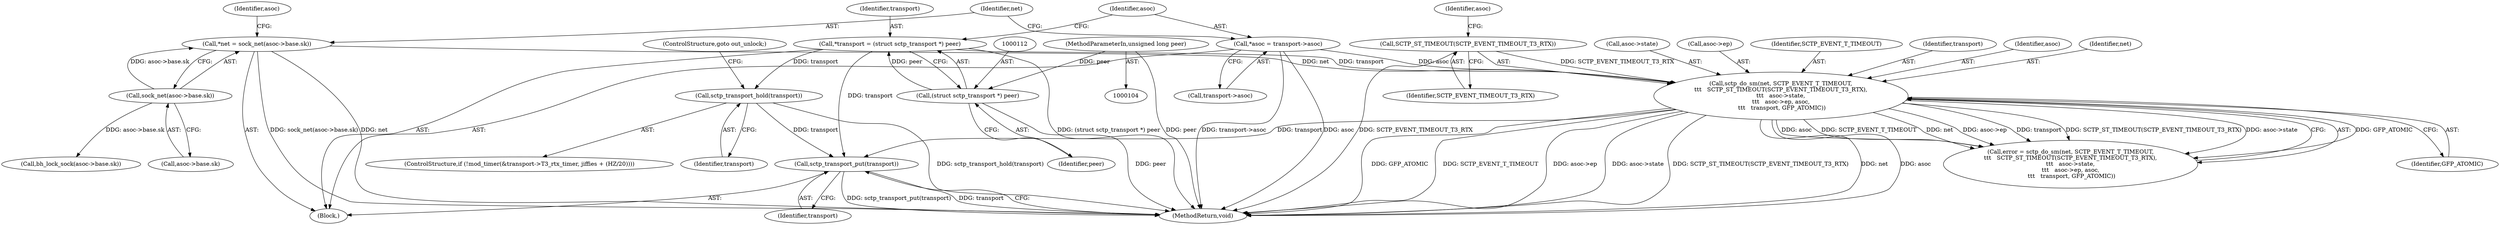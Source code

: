 digraph "1_linux_635682a14427d241bab7bbdeebb48a7d7b91638e_1@pointer" {
"1000201" [label="(Call,sctp_transport_put(transport))"];
"1000158" [label="(Call,sctp_transport_hold(transport))"];
"1000109" [label="(Call,*transport = (struct sctp_transport *) peer)"];
"1000111" [label="(Call,(struct sctp_transport *) peer)"];
"1000105" [label="(MethodParameterIn,unsigned long peer)"];
"1000168" [label="(Call,sctp_do_sm(net, SCTP_EVENT_T_TIMEOUT,\n\t\t\t   SCTP_ST_TIMEOUT(SCTP_EVENT_TIMEOUT_T3_RTX),\n\t\t\t   asoc->state,\n\t\t\t   asoc->ep, asoc,\n \t\t\t   transport, GFP_ATOMIC))"];
"1000121" [label="(Call,*net = sock_net(asoc->base.sk))"];
"1000123" [label="(Call,sock_net(asoc->base.sk))"];
"1000171" [label="(Call,SCTP_ST_TIMEOUT(SCTP_EVENT_TIMEOUT_T3_RTX))"];
"1000115" [label="(Call,*asoc = transport->asoc)"];
"1000116" [label="(Identifier,asoc)"];
"1000173" [label="(Call,asoc->state)"];
"1000124" [label="(Call,asoc->base.sk)"];
"1000168" [label="(Call,sctp_do_sm(net, SCTP_EVENT_T_TIMEOUT,\n\t\t\t   SCTP_ST_TIMEOUT(SCTP_EVENT_TIMEOUT_T3_RTX),\n\t\t\t   asoc->state,\n\t\t\t   asoc->ep, asoc,\n \t\t\t   transport, GFP_ATOMIC))"];
"1000123" [label="(Call,sock_net(asoc->base.sk))"];
"1000203" [label="(MethodReturn,void)"];
"1000166" [label="(Call,error = sctp_do_sm(net, SCTP_EVENT_T_TIMEOUT,\n\t\t\t   SCTP_ST_TIMEOUT(SCTP_EVENT_TIMEOUT_T3_RTX),\n\t\t\t   asoc->state,\n\t\t\t   asoc->ep, asoc,\n \t\t\t   transport, GFP_ATOMIC))"];
"1000115" [label="(Call,*asoc = transport->asoc)"];
"1000174" [label="(Identifier,asoc)"];
"1000159" [label="(Identifier,transport)"];
"1000110" [label="(Identifier,transport)"];
"1000105" [label="(MethodParameterIn,unsigned long peer)"];
"1000129" [label="(Call,bh_lock_sock(asoc->base.sk))"];
"1000171" [label="(Call,SCTP_ST_TIMEOUT(SCTP_EVENT_TIMEOUT_T3_RTX))"];
"1000201" [label="(Call,sctp_transport_put(transport))"];
"1000117" [label="(Call,transport->asoc)"];
"1000176" [label="(Call,asoc->ep)"];
"1000170" [label="(Identifier,SCTP_EVENT_T_TIMEOUT)"];
"1000146" [label="(ControlStructure,if (!mod_timer(&transport->T3_rtx_timer, jiffies + (HZ/20))))"];
"1000106" [label="(Block,)"];
"1000111" [label="(Call,(struct sctp_transport *) peer)"];
"1000121" [label="(Call,*net = sock_net(asoc->base.sk))"];
"1000158" [label="(Call,sctp_transport_hold(transport))"];
"1000180" [label="(Identifier,transport)"];
"1000113" [label="(Identifier,peer)"];
"1000109" [label="(Call,*transport = (struct sctp_transport *) peer)"];
"1000132" [label="(Identifier,asoc)"];
"1000122" [label="(Identifier,net)"];
"1000172" [label="(Identifier,SCTP_EVENT_TIMEOUT_T3_RTX)"];
"1000160" [label="(ControlStructure,goto out_unlock;)"];
"1000179" [label="(Identifier,asoc)"];
"1000202" [label="(Identifier,transport)"];
"1000181" [label="(Identifier,GFP_ATOMIC)"];
"1000169" [label="(Identifier,net)"];
"1000201" -> "1000106"  [label="AST: "];
"1000201" -> "1000202"  [label="CFG: "];
"1000202" -> "1000201"  [label="AST: "];
"1000203" -> "1000201"  [label="CFG: "];
"1000201" -> "1000203"  [label="DDG: sctp_transport_put(transport)"];
"1000201" -> "1000203"  [label="DDG: transport"];
"1000158" -> "1000201"  [label="DDG: transport"];
"1000168" -> "1000201"  [label="DDG: transport"];
"1000109" -> "1000201"  [label="DDG: transport"];
"1000158" -> "1000146"  [label="AST: "];
"1000158" -> "1000159"  [label="CFG: "];
"1000159" -> "1000158"  [label="AST: "];
"1000160" -> "1000158"  [label="CFG: "];
"1000158" -> "1000203"  [label="DDG: sctp_transport_hold(transport)"];
"1000109" -> "1000158"  [label="DDG: transport"];
"1000109" -> "1000106"  [label="AST: "];
"1000109" -> "1000111"  [label="CFG: "];
"1000110" -> "1000109"  [label="AST: "];
"1000111" -> "1000109"  [label="AST: "];
"1000116" -> "1000109"  [label="CFG: "];
"1000109" -> "1000203"  [label="DDG: (struct sctp_transport *) peer"];
"1000111" -> "1000109"  [label="DDG: peer"];
"1000109" -> "1000168"  [label="DDG: transport"];
"1000111" -> "1000113"  [label="CFG: "];
"1000112" -> "1000111"  [label="AST: "];
"1000113" -> "1000111"  [label="AST: "];
"1000111" -> "1000203"  [label="DDG: peer"];
"1000105" -> "1000111"  [label="DDG: peer"];
"1000105" -> "1000104"  [label="AST: "];
"1000105" -> "1000203"  [label="DDG: peer"];
"1000168" -> "1000166"  [label="AST: "];
"1000168" -> "1000181"  [label="CFG: "];
"1000169" -> "1000168"  [label="AST: "];
"1000170" -> "1000168"  [label="AST: "];
"1000171" -> "1000168"  [label="AST: "];
"1000173" -> "1000168"  [label="AST: "];
"1000176" -> "1000168"  [label="AST: "];
"1000179" -> "1000168"  [label="AST: "];
"1000180" -> "1000168"  [label="AST: "];
"1000181" -> "1000168"  [label="AST: "];
"1000166" -> "1000168"  [label="CFG: "];
"1000168" -> "1000203"  [label="DDG: net"];
"1000168" -> "1000203"  [label="DDG: asoc"];
"1000168" -> "1000203"  [label="DDG: GFP_ATOMIC"];
"1000168" -> "1000203"  [label="DDG: SCTP_EVENT_T_TIMEOUT"];
"1000168" -> "1000203"  [label="DDG: asoc->ep"];
"1000168" -> "1000203"  [label="DDG: asoc->state"];
"1000168" -> "1000203"  [label="DDG: SCTP_ST_TIMEOUT(SCTP_EVENT_TIMEOUT_T3_RTX)"];
"1000168" -> "1000166"  [label="DDG: GFP_ATOMIC"];
"1000168" -> "1000166"  [label="DDG: asoc"];
"1000168" -> "1000166"  [label="DDG: SCTP_EVENT_T_TIMEOUT"];
"1000168" -> "1000166"  [label="DDG: net"];
"1000168" -> "1000166"  [label="DDG: asoc->ep"];
"1000168" -> "1000166"  [label="DDG: transport"];
"1000168" -> "1000166"  [label="DDG: SCTP_ST_TIMEOUT(SCTP_EVENT_TIMEOUT_T3_RTX)"];
"1000168" -> "1000166"  [label="DDG: asoc->state"];
"1000121" -> "1000168"  [label="DDG: net"];
"1000171" -> "1000168"  [label="DDG: SCTP_EVENT_TIMEOUT_T3_RTX"];
"1000115" -> "1000168"  [label="DDG: asoc"];
"1000121" -> "1000106"  [label="AST: "];
"1000121" -> "1000123"  [label="CFG: "];
"1000122" -> "1000121"  [label="AST: "];
"1000123" -> "1000121"  [label="AST: "];
"1000132" -> "1000121"  [label="CFG: "];
"1000121" -> "1000203"  [label="DDG: sock_net(asoc->base.sk)"];
"1000121" -> "1000203"  [label="DDG: net"];
"1000123" -> "1000121"  [label="DDG: asoc->base.sk"];
"1000123" -> "1000124"  [label="CFG: "];
"1000124" -> "1000123"  [label="AST: "];
"1000123" -> "1000129"  [label="DDG: asoc->base.sk"];
"1000171" -> "1000172"  [label="CFG: "];
"1000172" -> "1000171"  [label="AST: "];
"1000174" -> "1000171"  [label="CFG: "];
"1000171" -> "1000203"  [label="DDG: SCTP_EVENT_TIMEOUT_T3_RTX"];
"1000115" -> "1000106"  [label="AST: "];
"1000115" -> "1000117"  [label="CFG: "];
"1000116" -> "1000115"  [label="AST: "];
"1000117" -> "1000115"  [label="AST: "];
"1000122" -> "1000115"  [label="CFG: "];
"1000115" -> "1000203"  [label="DDG: transport->asoc"];
"1000115" -> "1000203"  [label="DDG: asoc"];
}
